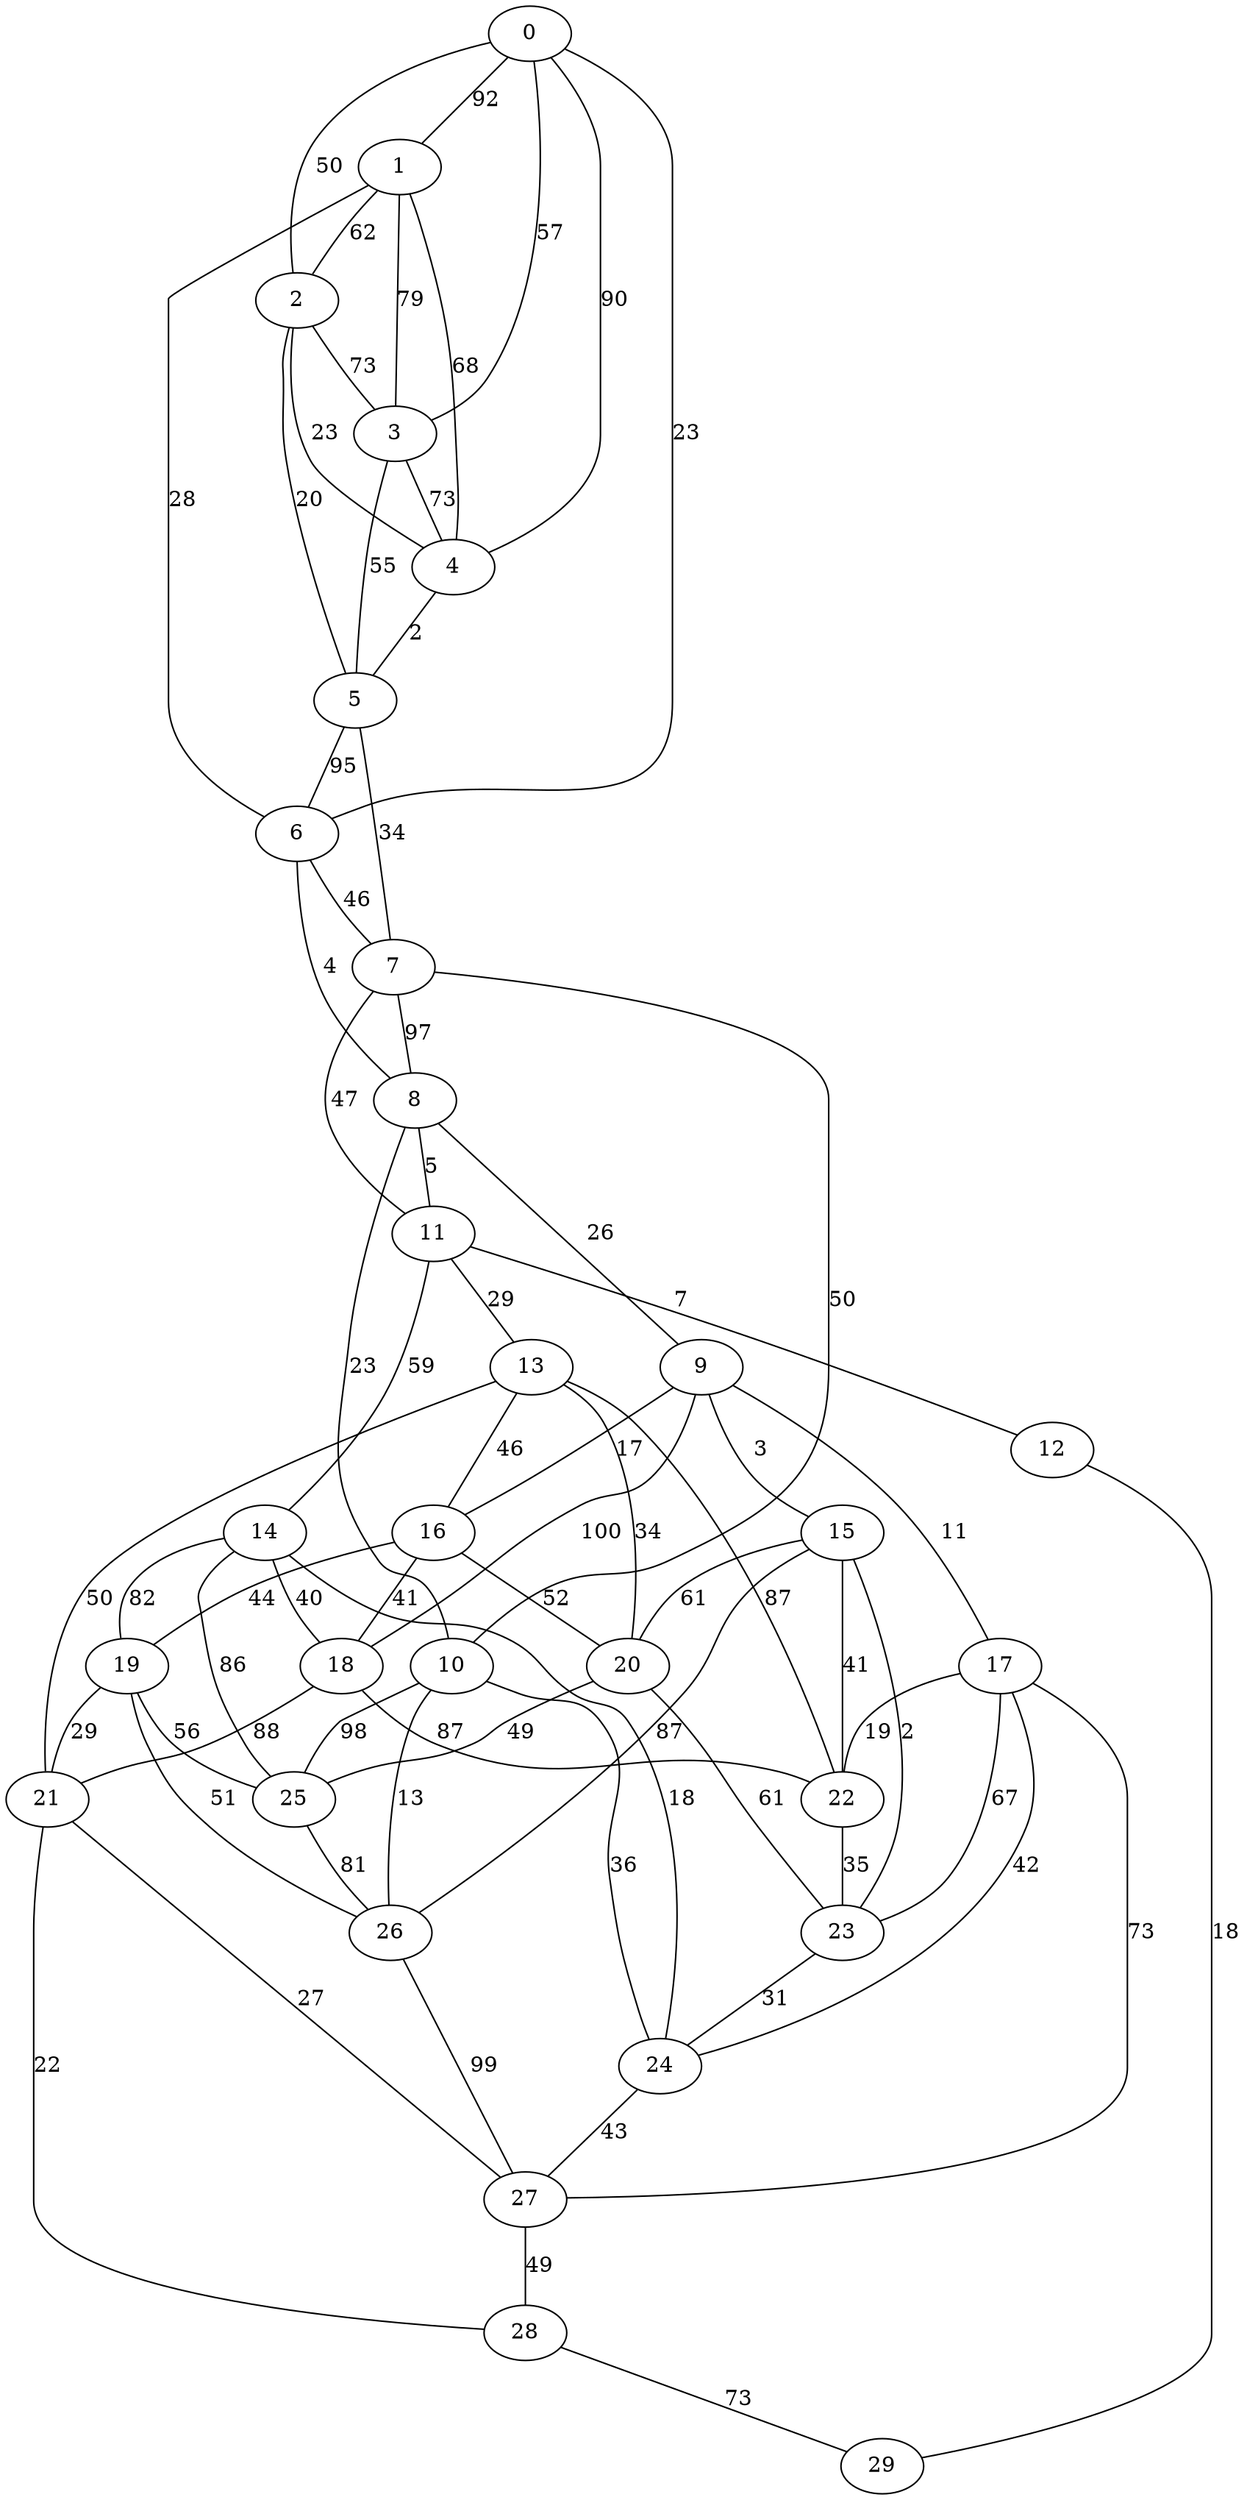 graph {
  0 [label="0"];
  1 [label="1"];
  2 [label="2"];
  3 [label="3"];
  4 [label="4"];
  5 [label="5"];
  6 [label="6"];
  7 [label="7"];
  8 [label="8"];
  9 [label="9"];
  10 [label="10"];
  11 [label="11"];
  12 [label="12"];
  13 [label="13"];
  14 [label="14"];
  15 [label="15"];
  16 [label="16"];
  17 [label="17"];
  18 [label="18"];
  19 [label="19"];
  20 [label="20"];
  21 [label="21"];
  22 [label="22"];
  23 [label="23"];
  24 [label="24"];
  25 [label="25"];
  26 [label="26"];
  27 [label="27"];
  28 [label="28"];
  29 [label="29"];
  0 -- 3 [label="57"];
  0 -- 4 [label="90"];
  0 -- 2 [label="50"];
  0 -- 6 [label="23"];
  0 -- 1 [label="92"];
  1 -- 4 [label="68"];
  1 -- 6 [label="28"];
  1 -- 2 [label="62"];
  1 -- 3 [label="79"];
  2 -- 3 [label="73"];
  2 -- 5 [label="20"];
  2 -- 4 [label="23"];
  3 -- 4 [label="73"];
  3 -- 5 [label="55"];
  4 -- 5 [label="2"];
  5 -- 7 [label="34"];
  5 -- 6 [label="95"];
  6 -- 8 [label="4"];
  6 -- 7 [label="46"];
  7 -- 10 [label="50"];
  7 -- 8 [label="97"];
  7 -- 11 [label="47"];
  8 -- 9 [label="26"];
  8 -- 11 [label="5"];
  8 -- 10 [label="23"];
  9 -- 16 [label="17"];
  9 -- 15 [label="3"];
  9 -- 17 [label="11"];
  9 -- 18 [label="100"];
  10 -- 26 [label="13"];
  10 -- 25 [label="98"];
  10 -- 24 [label="36"];
  11 -- 13 [label="29"];
  11 -- 14 [label="59"];
  11 -- 12 [label="7"];
  12 -- 29 [label="18"];
  13 -- 16 [label="46"];
  13 -- 22 [label="87"];
  13 -- 20 [label="34"];
  13 -- 21 [label="50"];
  14 -- 18 [label="40"];
  14 -- 24 [label="18"];
  14 -- 25 [label="86"];
  14 -- 19 [label="82"];
  15 -- 20 [label="61"];
  15 -- 22 [label="41"];
  15 -- 23 [label="2"];
  15 -- 26 [label="87"];
  16 -- 20 [label="52"];
  16 -- 18 [label="41"];
  16 -- 19 [label="44"];
  17 -- 27 [label="73"];
  17 -- 24 [label="42"];
  17 -- 23 [label="67"];
  17 -- 22 [label="19"];
  18 -- 21 [label="88"];
  18 -- 22 [label="87"];
  19 -- 21 [label="29"];
  19 -- 25 [label="56"];
  19 -- 26 [label="51"];
  20 -- 23 [label="61"];
  20 -- 25 [label="49"];
  21 -- 27 [label="27"];
  21 -- 28 [label="22"];
  22 -- 23 [label="35"];
  23 -- 24 [label="31"];
  24 -- 27 [label="43"];
  25 -- 26 [label="81"];
  26 -- 27 [label="99"];
  27 -- 28 [label="49"];
  28 -- 29 [label="73"];
}
